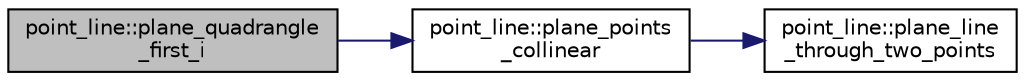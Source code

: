 digraph "point_line::plane_quadrangle_first_i"
{
  edge [fontname="Helvetica",fontsize="10",labelfontname="Helvetica",labelfontsize="10"];
  node [fontname="Helvetica",fontsize="10",shape=record];
  rankdir="LR";
  Node150 [label="point_line::plane_quadrangle\l_first_i",height=0.2,width=0.4,color="black", fillcolor="grey75", style="filled", fontcolor="black"];
  Node150 -> Node151 [color="midnightblue",fontsize="10",style="solid",fontname="Helvetica"];
  Node151 [label="point_line::plane_points\l_collinear",height=0.2,width=0.4,color="black", fillcolor="white", style="filled",URL="$dd/def/classpoint__line.html#a5cef2c3e46d7e904c2b80539af03f0a3"];
  Node151 -> Node152 [color="midnightblue",fontsize="10",style="solid",fontname="Helvetica"];
  Node152 [label="point_line::plane_line\l_through_two_points",height=0.2,width=0.4,color="black", fillcolor="white", style="filled",URL="$dd/def/classpoint__line.html#af406b650e9e83872857248db151bac79"];
}
